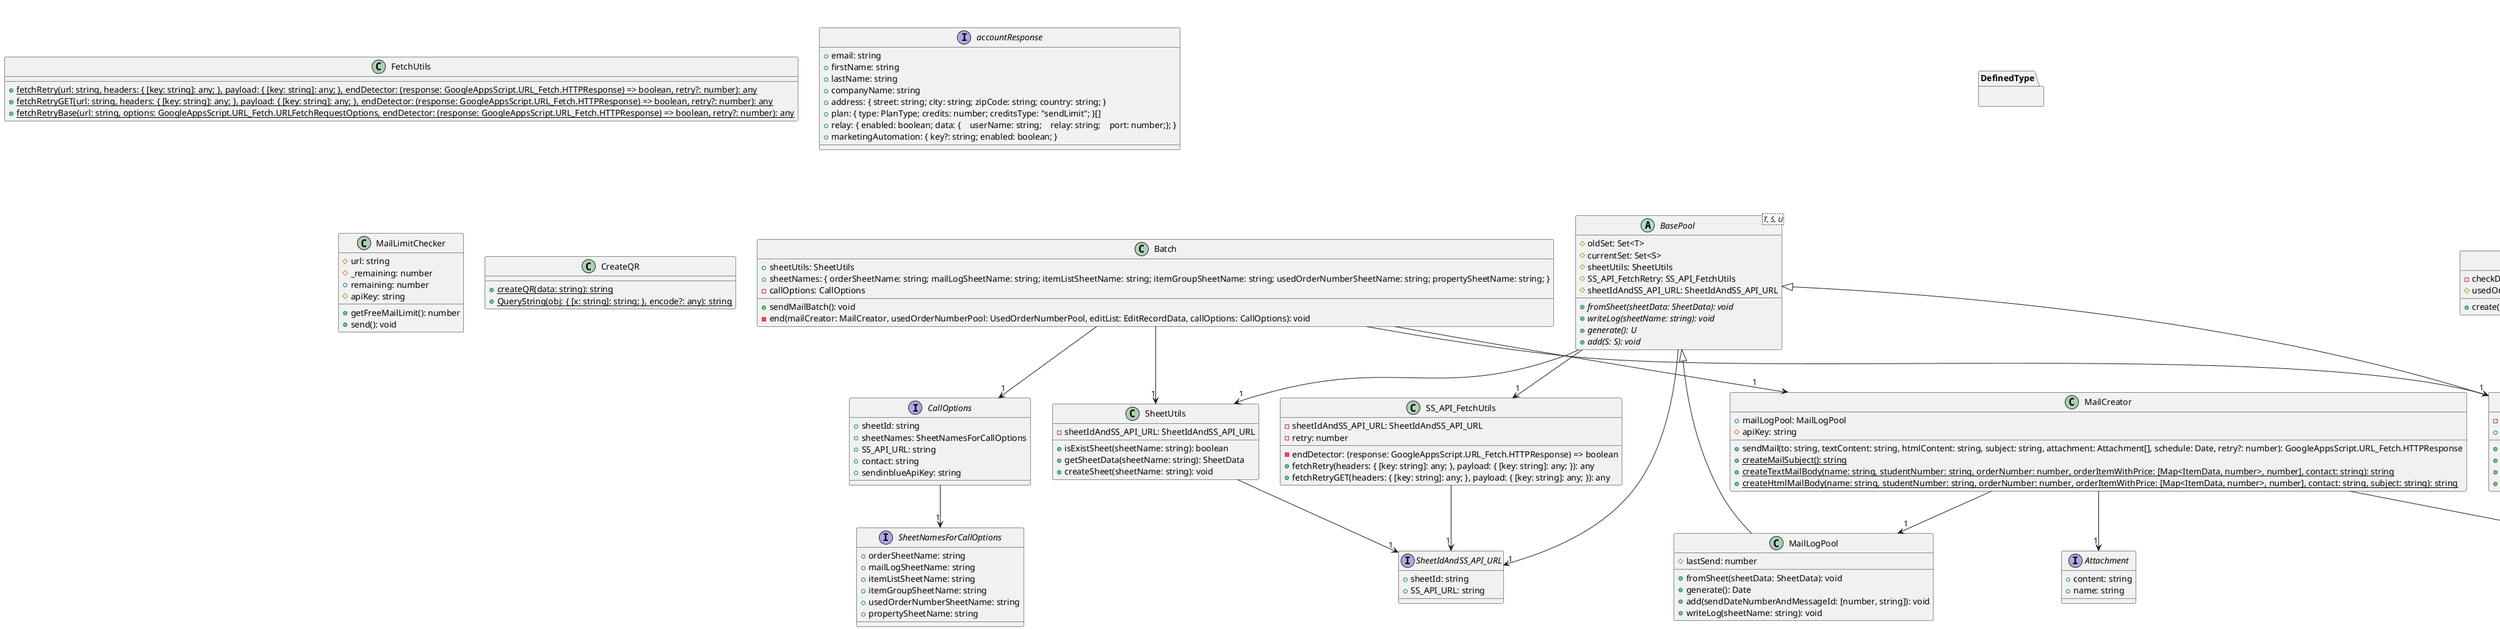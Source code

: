 @startuml Order_confirm
interface SheetNamesForCallOptions {
    +orderSheetName: string
    +mailLogSheetName: string
    +itemListSheetName: string
    +itemGroupSheetName: string
    +usedOrderNumberSheetName: string
    +propertySheetName: string
}
interface CallOptions {
    +sheetId: string
    +sheetNames: SheetNamesForCallOptions
    +SS_API_URL: string
    +contact: string
    +sendinblueApiKey: string
}
interface ItemCol extends Object {
    +itemCol: number
}
interface ItemColWithSize extends ItemCol {
    +sizeCol: number
}
interface ItemGroup {
    +name: string
    +itemColList: ItemColList
    +type: "ByName" | "ByQuantity"
}
class ItemGroupMap extends Map
interface ItemDataBase {
    +name: string
    +itemGroupName: string
    +size: string
}
interface ItemData extends ItemDataBase {
    +price: number
}
class ItemDataMap extends Map
class ItemDataGroup extends Map
namespace DefinedType {
}
interface SheetIdName {
    +sheetId: string
    +sheetName?: string
}
interface GASRequestBodyTypeBase {
    +oprationType: "GET_ORDER" | "ADD_ORDER" | "EDIT_ORDER" | "EDIT_ORDER_BY_FINDER" | "ADD_SHEET_NAME" | "GET_SHEETS_NAME" | "GET_SHEET_DATA"
    +data: { sheetData: SheetIdName; }
}
interface AddRecordDataBase {
    +row?: number
}
interface AddRecordData extends AddRecordDataBase {
    +data: cell[]
}
interface AddRecordDataArray extends AddRecordDataBase {
    +data: cell[][]
}
interface EditByFinderRecordData extends RecordGet {
    +editCol: number
    +value: cell
}
interface GASRequestBodyAddData extends GASRequestBodyTypeBase {
    +data: { sheetData: SheetIdName; addData: AddRecordData | AddRecordDataArray; }
}
interface GASRequestBodyEditData extends GASRequestBodyTypeBase {
    +data: { sheetData: SheetIdName; editData: EditRecordData; }
}
interface GASRequestBodyEditByFinderData extends GASRequestBodyTypeBase {
    +data: { sheetData: SheetIdName; editDataByFinder: EditByFinderRecordData; }
}
interface GASRequestBodyAddSheetName extends GASRequestBodyTypeBase {
    +data: { sheetData: SheetIdName; addSheetName: string; }
}
interface GASRequestBodyGetSheetsName extends GASRequestBodyTypeBase
interface RecordGet {
    +col: number
    +finder: cell
}
interface GASRequestBodyGetData extends GASRequestBodyTypeBase {
    +data: { sheetData: SheetIdName; getData: RecordGet; }
}
interface GASRequestBodyGetSheetData extends GASRequestBodyTypeBase
interface GetInitSheetDataSheetNames {
    +itemList: string
    +itemGroup: string
    +property: string
}
interface PropertyCol {
    +mailAddress: number
    +orderNumber: number
    +name: number
    +bought: number
    +studentNumber: number
    +timestamp: number
}
namespace DefinedType {
}
abstract class ExtendBaseError extends Error
class GASfetchError extends ExtendBaseError
class EmptyOrderError extends ExtendBaseError
class InvalidOrderNumberError extends ExtendBaseError
interface SheetIdAndSS_API_URL {
    +sheetId: string
    +SS_API_URL: string
}
class FetchUtils {
    +{static} fetchRetry(url: string, headers: { [key: string]: any; }, payload: { [key: string]: any; }, endDetector: (response: GoogleAppsScript.URL_Fetch.HTTPResponse) => boolean, retry?: number): any
    +{static} fetchRetryGET(url: string, headers: { [key: string]: any; }, payload: { [key: string]: any; }, endDetector: (response: GoogleAppsScript.URL_Fetch.HTTPResponse) => boolean, retry?: number): any
    +{static} fetchRetryBase(url: string, options: GoogleAppsScript.URL_Fetch.URLFetchRequestOptions, endDetector: (response: GoogleAppsScript.URL_Fetch.HTTPResponse) => boolean, retry?: number): any
}
class SS_API_FetchUtils {
    -sheetIdAndSS_API_URL: SheetIdAndSS_API_URL
    -retry: number
    -endDetector: (response: GoogleAppsScript.URL_Fetch.HTTPResponse) => boolean
    +fetchRetry(headers: { [key: string]: any; }, payload: { [key: string]: any; }): any
    +fetchRetryGET(headers: { [key: string]: any; }, payload: { [key: string]: any; }): any
}
class SheetUtils {
    -sheetIdAndSS_API_URL: SheetIdAndSS_API_URL
    +isExistSheet(sheetName: string): boolean
    +getSheetData(sheetName: string): SheetData
    +createSheet(sheetName: string): void
}
abstract class BasePool<T, S, U> {
    #oldSet: Set<T>
    #currentSet: Set<S>
    #sheetUtils: SheetUtils
    #SS_API_FetchRetry: SS_API_FetchUtils
    #sheetIdAndSS_API_URL: SheetIdAndSS_API_URL
    +{abstract} fromSheet(sheetData: SheetData): void
    +{abstract} writeLog(sheetName: string): void
    +{abstract} generate(): U
    +{abstract} add(S: S): void
}
class MailLogPool extends BasePool {
    #lastSend: number
    +fromSheet(sheetData: SheetData): void
    +generate(): Date
    +add(sendDateNumberAndMessageId: [number, string]): void
    +writeLog(sheetName: string): void
}
class TextContent {
    +textContent: string
    +toHtml(): string
}
abstract class GASHtmlElement {
    #{abstract} tag: string
    #{abstract} style: string
    #children: (GASHtmlElement | TextContent)[]
    +appendChild(child: GASHtmlElement | TextContent): GASHtmlElement
    +toHtml(): string
}
class Td extends GASHtmlElement {
    #tag: string
    #style: string
}
class Th extends Td {
    #tag: string
}
class Tr extends GASHtmlElement {
    #tag: string
    #style: string
}
interface Attachment {
    +content: string
    +name: string
}
class MailCreator {
    +mailLogPool: MailLogPool
    #apiKey: string
    +sendMail(to: string, textContent: string, htmlContent: string, subject: string, attachment: Attachment[], schedule: Date, retry?: number): GoogleAppsScript.URL_Fetch.HTTPResponse
    +{static} createMailSubject(): string
    +{static} createTextMailBody(name: string, studentNumber: string, orderNumber: number, orderItemWithPrice: [Map<ItemData, number>, number], contact: string): string
    +{static} createHtmlMailBody(name: string, studentNumber: string, orderNumber: number, orderItemWithPrice: [Map<ItemData, number>, number], contact: string, subject: string): string
}
interface accountResponse {
    +email: string
    +firstName: string
    +lastName: string
    +companyName: string
    +address: { street: string; city: string; zipCode: string; country: string; }
    +plan: { type: PlanType; credits: number; creditsType: "sendLimit"; }[]
    +relay: { enabled: boolean; data: {    userName: string;    relay: string;    port: number;}; }
    +marketingAutomation: { key?: string; enabled: boolean; }
}
class MailLimitChecker {
    #url: string
    #_remaining: number
    +remaining: number
    #apiKey: string
    +getFreeMailLimit(): number
    +send(): void
}
namespace CheckDigit {
    class Damm {
        +opTable: readonly [readonly [0, 3, 1, 7, 5, 9, 8, 6, 4, 2], readonly [7, 0, 9, 2, 1, 5, 4, 8, 6, 3], readonly [4, 2, 0, 6, 8, 7, 1, 3, 5, 9], readonly [1, 7, 5, 0, 9, 8, 3, 4, 2, 6], readonly [6, 1, 2, 3, 0, 4, 5, 9, 7, 8], readonly [...], readonly [...], readonly [...], readonly [...], readonly [...]]
        +computeFromNumVals(ns: number[]): number[]
        +compute(s: string): string
        +parse(s: string): [string, string]
        +generate(s: string): string
        +validate(s: string): boolean
    }
}
class UsedOrderNumberPool extends BasePool {
    -_currentMaxOrderNumber: number
    +currentMaxOrderNumber: number
    +fromSheet(sheetData: SheetData): void
    +add(number: number): void
    +generate(): number
    +writeLog(sheetName: string): void
}
class OrderNumberCreator {
    -checkDigit: CheckDigit.Damm
    #usedOrderNumberPool: UsedOrderNumberPool
    +create(): number
}
class ItemList {
    #itemGroupMap: ItemGroupMap
    #itemDataGroup: ItemDataGroup
    +forEachItemGroupMap: any
    +forEachItemDataGroup: any
    +addItemGroup(itemGroup: ItemGroup): void
    +addItem(itemData: ItemData): void
    +getItemGroup(itemGroupName: string): ItemGroup
    +getItemDataMap(itemGroup: ItemGroup): ItemDataMap
    #initItemDataMap(itemGroup: ItemGroup): void
    +{static} createItemDataId(itemData: ItemDataBase): string
}
class SellSystem {
    #sheetId: string
    #orderSheetName: string
    #itemList: ItemList
    #scriptUrl: RequestInfo | URL
    #fetchRetryCount: number
    +setSheetId(sheetId: string): void
    +setOrderSheetName(sheetName: string): void
    #_propertyCol: PropertyCol
    #getInitData(sheetData: { itemList: SheetData; itemGroup: SheetData; property: SheetData; }): void
    #parseOrder(order: RowData): [Map<ItemData, number>, number]
    -{static} getMapWithoutUndefined(map: Map<T, S>, key: T): S
    -{static} addOrderItem(item: ItemData, num: number, numOfItem: Map<ItemData, number>): void
}
class SellSystemForGAS extends SellSystem {
    #scriptUrl: string
    +propertyCol: PropertyCol
    +getInitSheetData(sheetNames: GetInitSheetDataSheetNames): void
    +parseOrder(order: RowData): [Map<ItemData, number>, number]
    -getProperty(data: RowData, key: number): cell
    +getName(order: RowData): string
    +getMailAddress(order: RowData): string
    +getStudentNumber(order: RowData): string
}
class CreateQR {
    +{static} createQR(data: string): string
    +{static} QueryString(obj: { [x: string]: string; }, encode?: any): string
}
class Batch {
    +sheetUtils: SheetUtils
    +sheetNames: { orderSheetName: string; mailLogSheetName: string; itemListSheetName: string; itemGroupSheetName: string; usedOrderNumberSheetName: string; propertySheetName: string; }
    -callOptions: CallOptions
    +sendMailBatch(): void
    -end(mailCreator: MailCreator, usedOrderNumberPool: UsedOrderNumberPool, editList: EditRecordData, callOptions: CallOptions): void
}
CallOptions --> "1" SheetNamesForCallOptions
GASRequestBodyTypeBase --> "1" SheetIdName
GASRequestBodyAddData --> "1" SheetIdName
GASRequestBodyAddData --> "1" AddRecordData
GASRequestBodyAddData --> "1" AddRecordDataArray
GASRequestBodyEditData --> "1" SheetIdName
GASRequestBodyEditByFinderData --> "1" SheetIdName
GASRequestBodyEditByFinderData --> "1" EditByFinderRecordData
GASRequestBodyAddSheetName --> "1" SheetIdName
GASRequestBodyGetData --> "1" SheetIdName
GASRequestBodyGetData --> "1" RecordGet
SS_API_FetchUtils --> "1" SheetIdAndSS_API_URL
SheetUtils --> "1" SheetIdAndSS_API_URL
BasePool --> "1" SheetUtils
BasePool --> "1" SS_API_FetchUtils
BasePool --> "1" SheetIdAndSS_API_URL
GASHtmlElement --> "1" TextContent
MailCreator --> "1" MailLogPool
MailCreator --> "1" Attachment
MailCreator --> "1" ItemData
OrderNumberCreator --> "1" UsedOrderNumberPool
ItemList --> "1" ItemGroupMap
ItemList --> "1" ItemDataGroup
ItemList --> "1" ItemGroup
ItemList --> "1" ItemData
ItemList --> "1" ItemDataMap
ItemList --> "1" ItemDataBase
SellSystem --> "1" ItemList
SellSystem --> "1" PropertyCol
SellSystem --> "1" ItemData
SellSystemForGAS --> "1" PropertyCol
SellSystemForGAS --> "1" GetInitSheetDataSheetNames
SellSystemForGAS --> "1" ItemData
Batch --> "1" SheetUtils
Batch --> "1" CallOptions
Batch --> "1" MailCreator
Batch --> "1" UsedOrderNumberPool
@enduml
